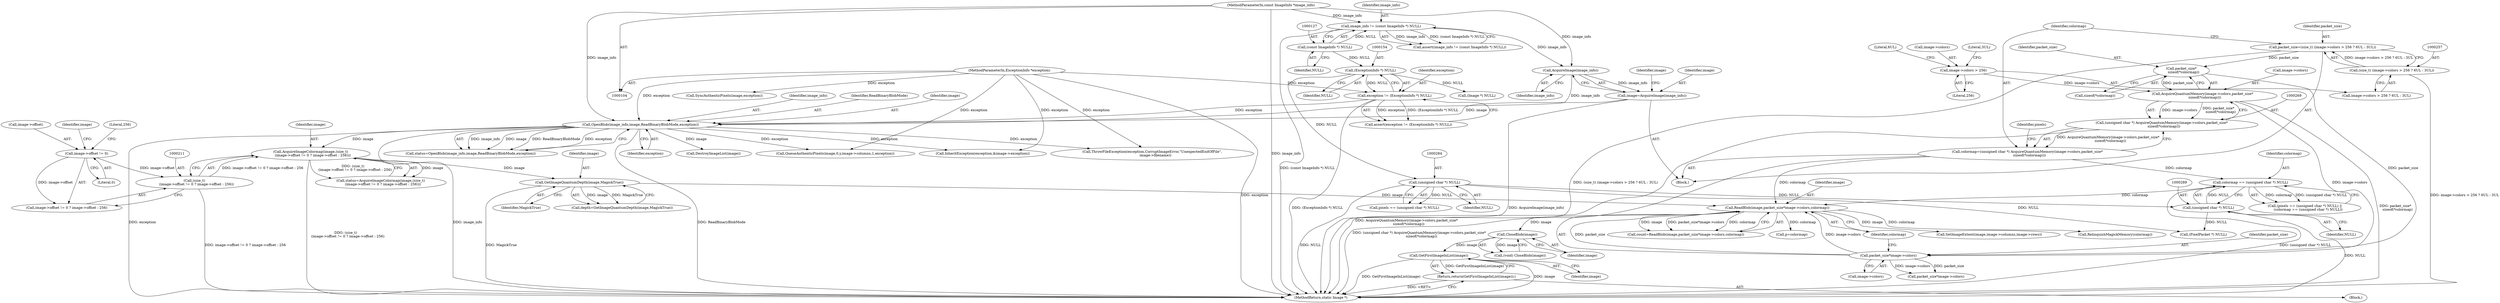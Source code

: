 digraph "0_ImageMagick_f6e9d0d9955e85bdd7540b251cd50d598dacc5e6_32@pointer" {
"1000478" [label="(Call,GetFirstImageInList(image))"];
"1000475" [label="(Call,CloseBlob(image))"];
"1000296" [label="(Call,ReadBlob(image,packet_size*image->colors,colormap))"];
"1000231" [label="(Call,GetImageQuantumDepth(image,MagickTrue))"];
"1000208" [label="(Call,AcquireImageColormap(image,(size_t)\n    (image->offset != 0 ? image->offset : 256)))"];
"1000183" [label="(Call,OpenBlob(image_info,image,ReadBinaryBlobMode,exception))"];
"1000164" [label="(Call,AcquireImage(image_info))"];
"1000124" [label="(Call,image_info != (const ImageInfo *) NULL)"];
"1000105" [label="(MethodParameterIn,const ImageInfo *image_info)"];
"1000126" [label="(Call,(const ImageInfo *) NULL)"];
"1000162" [label="(Call,image=AcquireImage(image_info))"];
"1000151" [label="(Call,exception != (ExceptionInfo *) NULL)"];
"1000106" [label="(MethodParameterIn,ExceptionInfo *exception)"];
"1000153" [label="(Call,(ExceptionInfo *) NULL)"];
"1000210" [label="(Call,(size_t)\n    (image->offset != 0 ? image->offset : 256))"];
"1000213" [label="(Call,image->offset != 0)"];
"1000298" [label="(Call,packet_size*image->colors)"];
"1000274" [label="(Call,packet_size*\n    sizeof(*colormap))"];
"1000254" [label="(Call,packet_size=(size_t) (image->colors > 256 ? 6UL : 3UL))"];
"1000256" [label="(Call,(size_t) (image->colors > 256 ? 6UL : 3UL))"];
"1000270" [label="(Call,AcquireQuantumMemory(image->colors,packet_size*\n    sizeof(*colormap)))"];
"1000259" [label="(Call,image->colors > 256)"];
"1000286" [label="(Call,colormap == (unsigned char *) NULL)"];
"1000266" [label="(Call,colormap=(unsigned char *) AcquireQuantumMemory(image->colors,packet_size*\n    sizeof(*colormap)))"];
"1000268" [label="(Call,(unsigned char *) AcquireQuantumMemory(image->colors,packet_size*\n    sizeof(*colormap)))"];
"1000288" [label="(Call,(unsigned char *) NULL)"];
"1000283" [label="(Call,(unsigned char *) NULL)"];
"1000477" [label="(Return,return(GetFirstImageInList(image));)"];
"1000265" [label="(Literal,3UL)"];
"1000482" [label="(Call,SetImageExtent(image,image->columns,image->rows))"];
"1000274" [label="(Call,packet_size*\n    sizeof(*colormap))"];
"1000477" [label="(Return,return(GetFirstImageInList(image));)"];
"1000464" [label="(Call,RelinquishMagickMemory(colormap))"];
"1000288" [label="(Call,(unsigned char *) NULL)"];
"1000298" [label="(Call,packet_size*image->colors)"];
"1000286" [label="(Call,colormap == (unsigned char *) NULL)"];
"1000475" [label="(Call,CloseBlob(image))"];
"1000254" [label="(Call,packet_size=(size_t) (image->colors > 256 ? 6UL : 3UL))"];
"1000495" [label="(Call,InheritException(exception,&image->exception))"];
"1000187" [label="(Identifier,exception)"];
"1000128" [label="(Identifier,NULL)"];
"1000271" [label="(Call,image->colors)"];
"1000162" [label="(Call,image=AcquireImage(image_info))"];
"1000309" [label="(Call,packet_size*image->colors)"];
"1000153" [label="(Call,(ExceptionInfo *) NULL)"];
"1000632" [label="(Call,SyncAuthenticPixels(image,exception))"];
"1000290" [label="(Identifier,NULL)"];
"1000285" [label="(Identifier,NULL)"];
"1000542" [label="(Call,(PixelPacket *) NULL)"];
"1000206" [label="(Call,status=AcquireImageColormap(image,(size_t)\n    (image->offset != 0 ? image->offset : 256)))"];
"1000479" [label="(Identifier,image)"];
"1000530" [label="(Call,QueueAuthenticPixels(image,0,y,image->columns,1,exception))"];
"1000125" [label="(Identifier,image_info)"];
"1000232" [label="(Identifier,image)"];
"1000478" [label="(Call,GetFirstImageInList(image))"];
"1000297" [label="(Identifier,image)"];
"1000266" [label="(Call,colormap=(unsigned char *) AcquireQuantumMemory(image->colors,packet_size*\n    sizeof(*colormap)))"];
"1000275" [label="(Identifier,packet_size)"];
"1000212" [label="(Call,image->offset != 0 ? image->offset : 256)"];
"1000256" [label="(Call,(size_t) (image->colors > 256 ? 6UL : 3UL))"];
"1000255" [label="(Identifier,packet_size)"];
"1000150" [label="(Call,assert(exception != (ExceptionInfo *) NULL))"];
"1000165" [label="(Identifier,image_info)"];
"1000231" [label="(Call,GetImageQuantumDepth(image,MagickTrue))"];
"1000259" [label="(Call,image->colors > 256)"];
"1000217" [label="(Literal,0)"];
"1000280" [label="(Call,(pixels == (unsigned char *) NULL) ||\n      (colormap == (unsigned char *) NULL))"];
"1000209" [label="(Identifier,image)"];
"1000164" [label="(Call,AcquireImage(image_info))"];
"1000126" [label="(Call,(const ImageInfo *) NULL)"];
"1000105" [label="(MethodParameterIn,const ImageInfo *image_info)"];
"1000268" [label="(Call,(unsigned char *) AcquireQuantumMemory(image->colors,packet_size*\n    sizeof(*colormap)))"];
"1000184" [label="(Identifier,image_info)"];
"1000106" [label="(MethodParameterIn,ExceptionInfo *exception)"];
"1000151" [label="(Call,exception != (ExceptionInfo *) NULL)"];
"1000221" [label="(Literal,256)"];
"1000299" [label="(Identifier,packet_size)"];
"1000264" [label="(Literal,6UL)"];
"1000270" [label="(Call,AcquireQuantumMemory(image->colors,packet_size*\n    sizeof(*colormap)))"];
"1000276" [label="(Call,sizeof(*colormap))"];
"1000300" [label="(Call,image->colors)"];
"1000186" [label="(Identifier,ReadBinaryBlobMode)"];
"1000208" [label="(Call,AcquireImageColormap(image,(size_t)\n    (image->offset != 0 ? image->offset : 256)))"];
"1000263" [label="(Literal,256)"];
"1000294" [label="(Call,count=ReadBlob(image,packet_size*image->colors,colormap))"];
"1000198" [label="(Call,(Image *) NULL)"];
"1000183" [label="(Call,OpenBlob(image_info,image,ReadBinaryBlobMode,exception))"];
"1000195" [label="(Call,DestroyImageList(image))"];
"1000210" [label="(Call,(size_t)\n    (image->offset != 0 ? image->offset : 256))"];
"1000317" [label="(Call,p=colormap)"];
"1000107" [label="(Block,)"];
"1000185" [label="(Identifier,image)"];
"1000214" [label="(Call,image->offset)"];
"1000233" [label="(Identifier,MagickTrue)"];
"1000296" [label="(Call,ReadBlob(image,packet_size*image->colors,colormap))"];
"1000155" [label="(Identifier,NULL)"];
"1000283" [label="(Call,(unsigned char *) NULL)"];
"1000476" [label="(Identifier,image)"];
"1000219" [label="(Identifier,image)"];
"1000170" [label="(Identifier,image)"];
"1000267" [label="(Identifier,colormap)"];
"1000163" [label="(Identifier,image)"];
"1000303" [label="(Identifier,colormap)"];
"1000124" [label="(Call,image_info != (const ImageInfo *) NULL)"];
"1000213" [label="(Call,image->offset != 0)"];
"1000258" [label="(Call,image->colors > 256 ? 6UL : 3UL)"];
"1000651" [label="(Call,ThrowFileException(exception,CorruptImageError,\"UnexpectedEndOfFile\",\n      image->filename))"];
"1000123" [label="(Call,assert(image_info != (const ImageInfo *) NULL))"];
"1000260" [label="(Call,image->colors)"];
"1000152" [label="(Identifier,exception)"];
"1000281" [label="(Call,pixels == (unsigned char *) NULL)"];
"1000282" [label="(Identifier,pixels)"];
"1000287" [label="(Identifier,colormap)"];
"1000472" [label="(Block,)"];
"1000665" [label="(MethodReturn,static Image *)"];
"1000181" [label="(Call,status=OpenBlob(image_info,image,ReadBinaryBlobMode,exception))"];
"1000473" [label="(Call,(void) CloseBlob(image))"];
"1000229" [label="(Call,depth=GetImageQuantumDepth(image,MagickTrue))"];
"1000478" -> "1000477"  [label="AST: "];
"1000478" -> "1000479"  [label="CFG: "];
"1000479" -> "1000478"  [label="AST: "];
"1000477" -> "1000478"  [label="CFG: "];
"1000478" -> "1000665"  [label="DDG: image"];
"1000478" -> "1000665"  [label="DDG: GetFirstImageInList(image)"];
"1000478" -> "1000477"  [label="DDG: GetFirstImageInList(image)"];
"1000475" -> "1000478"  [label="DDG: image"];
"1000475" -> "1000473"  [label="AST: "];
"1000475" -> "1000476"  [label="CFG: "];
"1000476" -> "1000475"  [label="AST: "];
"1000473" -> "1000475"  [label="CFG: "];
"1000475" -> "1000473"  [label="DDG: image"];
"1000296" -> "1000475"  [label="DDG: image"];
"1000296" -> "1000294"  [label="AST: "];
"1000296" -> "1000303"  [label="CFG: "];
"1000297" -> "1000296"  [label="AST: "];
"1000298" -> "1000296"  [label="AST: "];
"1000303" -> "1000296"  [label="AST: "];
"1000294" -> "1000296"  [label="CFG: "];
"1000296" -> "1000294"  [label="DDG: image"];
"1000296" -> "1000294"  [label="DDG: packet_size*image->colors"];
"1000296" -> "1000294"  [label="DDG: colormap"];
"1000231" -> "1000296"  [label="DDG: image"];
"1000298" -> "1000296"  [label="DDG: packet_size"];
"1000298" -> "1000296"  [label="DDG: image->colors"];
"1000286" -> "1000296"  [label="DDG: colormap"];
"1000266" -> "1000296"  [label="DDG: colormap"];
"1000296" -> "1000317"  [label="DDG: colormap"];
"1000296" -> "1000464"  [label="DDG: colormap"];
"1000296" -> "1000482"  [label="DDG: image"];
"1000231" -> "1000229"  [label="AST: "];
"1000231" -> "1000233"  [label="CFG: "];
"1000232" -> "1000231"  [label="AST: "];
"1000233" -> "1000231"  [label="AST: "];
"1000229" -> "1000231"  [label="CFG: "];
"1000231" -> "1000665"  [label="DDG: MagickTrue"];
"1000231" -> "1000229"  [label="DDG: image"];
"1000231" -> "1000229"  [label="DDG: MagickTrue"];
"1000208" -> "1000231"  [label="DDG: image"];
"1000208" -> "1000206"  [label="AST: "];
"1000208" -> "1000210"  [label="CFG: "];
"1000209" -> "1000208"  [label="AST: "];
"1000210" -> "1000208"  [label="AST: "];
"1000206" -> "1000208"  [label="CFG: "];
"1000208" -> "1000665"  [label="DDG: (size_t)\n    (image->offset != 0 ? image->offset : 256)"];
"1000208" -> "1000206"  [label="DDG: image"];
"1000208" -> "1000206"  [label="DDG: (size_t)\n    (image->offset != 0 ? image->offset : 256)"];
"1000183" -> "1000208"  [label="DDG: image"];
"1000210" -> "1000208"  [label="DDG: image->offset != 0 ? image->offset : 256"];
"1000183" -> "1000181"  [label="AST: "];
"1000183" -> "1000187"  [label="CFG: "];
"1000184" -> "1000183"  [label="AST: "];
"1000185" -> "1000183"  [label="AST: "];
"1000186" -> "1000183"  [label="AST: "];
"1000187" -> "1000183"  [label="AST: "];
"1000181" -> "1000183"  [label="CFG: "];
"1000183" -> "1000665"  [label="DDG: ReadBinaryBlobMode"];
"1000183" -> "1000665"  [label="DDG: exception"];
"1000183" -> "1000665"  [label="DDG: image_info"];
"1000183" -> "1000181"  [label="DDG: image_info"];
"1000183" -> "1000181"  [label="DDG: image"];
"1000183" -> "1000181"  [label="DDG: ReadBinaryBlobMode"];
"1000183" -> "1000181"  [label="DDG: exception"];
"1000164" -> "1000183"  [label="DDG: image_info"];
"1000105" -> "1000183"  [label="DDG: image_info"];
"1000162" -> "1000183"  [label="DDG: image"];
"1000151" -> "1000183"  [label="DDG: exception"];
"1000106" -> "1000183"  [label="DDG: exception"];
"1000183" -> "1000195"  [label="DDG: image"];
"1000183" -> "1000495"  [label="DDG: exception"];
"1000183" -> "1000530"  [label="DDG: exception"];
"1000183" -> "1000651"  [label="DDG: exception"];
"1000164" -> "1000162"  [label="AST: "];
"1000164" -> "1000165"  [label="CFG: "];
"1000165" -> "1000164"  [label="AST: "];
"1000162" -> "1000164"  [label="CFG: "];
"1000164" -> "1000162"  [label="DDG: image_info"];
"1000124" -> "1000164"  [label="DDG: image_info"];
"1000105" -> "1000164"  [label="DDG: image_info"];
"1000124" -> "1000123"  [label="AST: "];
"1000124" -> "1000126"  [label="CFG: "];
"1000125" -> "1000124"  [label="AST: "];
"1000126" -> "1000124"  [label="AST: "];
"1000123" -> "1000124"  [label="CFG: "];
"1000124" -> "1000665"  [label="DDG: (const ImageInfo *) NULL"];
"1000124" -> "1000123"  [label="DDG: image_info"];
"1000124" -> "1000123"  [label="DDG: (const ImageInfo *) NULL"];
"1000105" -> "1000124"  [label="DDG: image_info"];
"1000126" -> "1000124"  [label="DDG: NULL"];
"1000105" -> "1000104"  [label="AST: "];
"1000105" -> "1000665"  [label="DDG: image_info"];
"1000126" -> "1000128"  [label="CFG: "];
"1000127" -> "1000126"  [label="AST: "];
"1000128" -> "1000126"  [label="AST: "];
"1000126" -> "1000153"  [label="DDG: NULL"];
"1000162" -> "1000107"  [label="AST: "];
"1000163" -> "1000162"  [label="AST: "];
"1000170" -> "1000162"  [label="CFG: "];
"1000162" -> "1000665"  [label="DDG: AcquireImage(image_info)"];
"1000151" -> "1000150"  [label="AST: "];
"1000151" -> "1000153"  [label="CFG: "];
"1000152" -> "1000151"  [label="AST: "];
"1000153" -> "1000151"  [label="AST: "];
"1000150" -> "1000151"  [label="CFG: "];
"1000151" -> "1000665"  [label="DDG: (ExceptionInfo *) NULL"];
"1000151" -> "1000150"  [label="DDG: exception"];
"1000151" -> "1000150"  [label="DDG: (ExceptionInfo *) NULL"];
"1000106" -> "1000151"  [label="DDG: exception"];
"1000153" -> "1000151"  [label="DDG: NULL"];
"1000106" -> "1000104"  [label="AST: "];
"1000106" -> "1000665"  [label="DDG: exception"];
"1000106" -> "1000495"  [label="DDG: exception"];
"1000106" -> "1000530"  [label="DDG: exception"];
"1000106" -> "1000632"  [label="DDG: exception"];
"1000106" -> "1000651"  [label="DDG: exception"];
"1000153" -> "1000155"  [label="CFG: "];
"1000154" -> "1000153"  [label="AST: "];
"1000155" -> "1000153"  [label="AST: "];
"1000153" -> "1000198"  [label="DDG: NULL"];
"1000153" -> "1000283"  [label="DDG: NULL"];
"1000210" -> "1000212"  [label="CFG: "];
"1000211" -> "1000210"  [label="AST: "];
"1000212" -> "1000210"  [label="AST: "];
"1000210" -> "1000665"  [label="DDG: image->offset != 0 ? image->offset : 256"];
"1000213" -> "1000210"  [label="DDG: image->offset"];
"1000213" -> "1000212"  [label="AST: "];
"1000213" -> "1000217"  [label="CFG: "];
"1000214" -> "1000213"  [label="AST: "];
"1000217" -> "1000213"  [label="AST: "];
"1000219" -> "1000213"  [label="CFG: "];
"1000221" -> "1000213"  [label="CFG: "];
"1000213" -> "1000212"  [label="DDG: image->offset"];
"1000298" -> "1000300"  [label="CFG: "];
"1000299" -> "1000298"  [label="AST: "];
"1000300" -> "1000298"  [label="AST: "];
"1000303" -> "1000298"  [label="CFG: "];
"1000274" -> "1000298"  [label="DDG: packet_size"];
"1000270" -> "1000298"  [label="DDG: image->colors"];
"1000298" -> "1000309"  [label="DDG: packet_size"];
"1000298" -> "1000309"  [label="DDG: image->colors"];
"1000274" -> "1000270"  [label="AST: "];
"1000274" -> "1000276"  [label="CFG: "];
"1000275" -> "1000274"  [label="AST: "];
"1000276" -> "1000274"  [label="AST: "];
"1000270" -> "1000274"  [label="CFG: "];
"1000274" -> "1000270"  [label="DDG: packet_size"];
"1000254" -> "1000274"  [label="DDG: packet_size"];
"1000254" -> "1000107"  [label="AST: "];
"1000254" -> "1000256"  [label="CFG: "];
"1000255" -> "1000254"  [label="AST: "];
"1000256" -> "1000254"  [label="AST: "];
"1000267" -> "1000254"  [label="CFG: "];
"1000254" -> "1000665"  [label="DDG: (size_t) (image->colors > 256 ? 6UL : 3UL)"];
"1000256" -> "1000254"  [label="DDG: image->colors > 256 ? 6UL : 3UL"];
"1000256" -> "1000258"  [label="CFG: "];
"1000257" -> "1000256"  [label="AST: "];
"1000258" -> "1000256"  [label="AST: "];
"1000256" -> "1000665"  [label="DDG: image->colors > 256 ? 6UL : 3UL"];
"1000270" -> "1000268"  [label="AST: "];
"1000271" -> "1000270"  [label="AST: "];
"1000268" -> "1000270"  [label="CFG: "];
"1000270" -> "1000665"  [label="DDG: packet_size*\n    sizeof(*colormap)"];
"1000270" -> "1000268"  [label="DDG: image->colors"];
"1000270" -> "1000268"  [label="DDG: packet_size*\n    sizeof(*colormap)"];
"1000259" -> "1000270"  [label="DDG: image->colors"];
"1000259" -> "1000258"  [label="AST: "];
"1000259" -> "1000263"  [label="CFG: "];
"1000260" -> "1000259"  [label="AST: "];
"1000263" -> "1000259"  [label="AST: "];
"1000264" -> "1000259"  [label="CFG: "];
"1000265" -> "1000259"  [label="CFG: "];
"1000286" -> "1000280"  [label="AST: "];
"1000286" -> "1000288"  [label="CFG: "];
"1000287" -> "1000286"  [label="AST: "];
"1000288" -> "1000286"  [label="AST: "];
"1000280" -> "1000286"  [label="CFG: "];
"1000286" -> "1000665"  [label="DDG: (unsigned char *) NULL"];
"1000286" -> "1000280"  [label="DDG: colormap"];
"1000286" -> "1000280"  [label="DDG: (unsigned char *) NULL"];
"1000266" -> "1000286"  [label="DDG: colormap"];
"1000288" -> "1000286"  [label="DDG: NULL"];
"1000266" -> "1000107"  [label="AST: "];
"1000266" -> "1000268"  [label="CFG: "];
"1000267" -> "1000266"  [label="AST: "];
"1000268" -> "1000266"  [label="AST: "];
"1000282" -> "1000266"  [label="CFG: "];
"1000266" -> "1000665"  [label="DDG: (unsigned char *) AcquireQuantumMemory(image->colors,packet_size*\n    sizeof(*colormap))"];
"1000268" -> "1000266"  [label="DDG: AcquireQuantumMemory(image->colors,packet_size*\n    sizeof(*colormap))"];
"1000269" -> "1000268"  [label="AST: "];
"1000268" -> "1000665"  [label="DDG: AcquireQuantumMemory(image->colors,packet_size*\n    sizeof(*colormap))"];
"1000288" -> "1000290"  [label="CFG: "];
"1000289" -> "1000288"  [label="AST: "];
"1000290" -> "1000288"  [label="AST: "];
"1000288" -> "1000665"  [label="DDG: NULL"];
"1000283" -> "1000288"  [label="DDG: NULL"];
"1000288" -> "1000542"  [label="DDG: NULL"];
"1000283" -> "1000281"  [label="AST: "];
"1000283" -> "1000285"  [label="CFG: "];
"1000284" -> "1000283"  [label="AST: "];
"1000285" -> "1000283"  [label="AST: "];
"1000281" -> "1000283"  [label="CFG: "];
"1000283" -> "1000665"  [label="DDG: NULL"];
"1000283" -> "1000281"  [label="DDG: NULL"];
"1000283" -> "1000542"  [label="DDG: NULL"];
"1000477" -> "1000472"  [label="AST: "];
"1000665" -> "1000477"  [label="CFG: "];
"1000477" -> "1000665"  [label="DDG: <RET>"];
}
